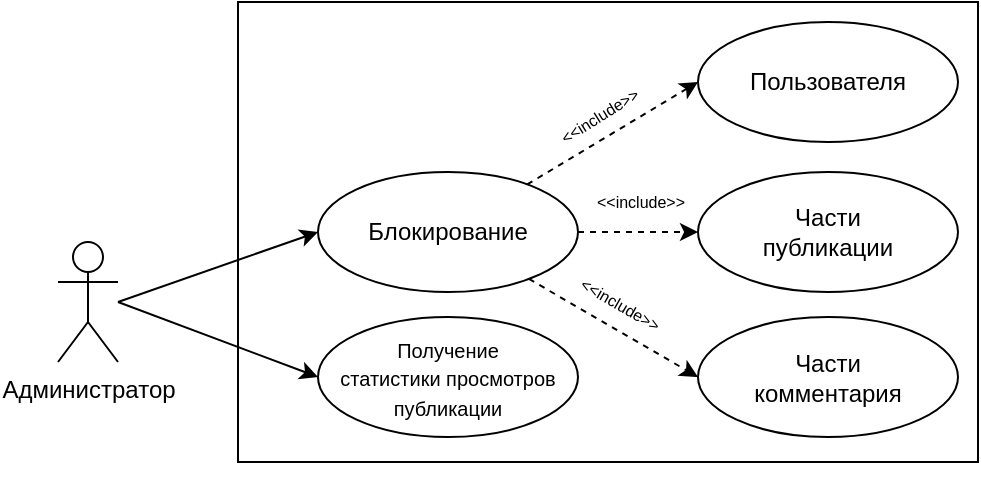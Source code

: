 <mxfile version="17.5.0" type="device"><diagram id="H-8z4OlkhF_wCeZtpTB0" name="Page-1"><mxGraphModel dx="677" dy="364" grid="1" gridSize="10" guides="1" tooltips="1" connect="1" arrows="1" fold="1" page="1" pageScale="1" pageWidth="827" pageHeight="1169" math="0" shadow="0"><root><mxCell id="0"/><mxCell id="1" parent="0"/><mxCell id="63xGrOU_ur3p0MeVGk-b-1" value="" style="rounded=0;whiteSpace=wrap;html=1;fillColor=none;" parent="1" vertex="1"><mxGeometry x="410" y="340" width="370" height="230" as="geometry"/></mxCell><mxCell id="FPxFEz5lPWHS_g3SzW5c-11" style="rounded=0;orthogonalLoop=1;jettySize=auto;html=1;entryX=0;entryY=0.5;entryDx=0;entryDy=0;fontSize=8;dashed=1;" parent="1" target="FPxFEz5lPWHS_g3SzW5c-4" edge="1" source="63xGrOU_ur3p0MeVGk-b-34"><mxGeometry relative="1" as="geometry"><mxPoint x="350" y="490" as="sourcePoint"/></mxGeometry></mxCell><mxCell id="Ya4Q6v1_gPcCcOeGdOgy-6" value="&lt;font style=&quot;font-size: 8px&quot;&gt;&amp;lt;&amp;lt;include&amp;gt;&amp;gt;&lt;/font&gt;" style="edgeLabel;html=1;align=center;verticalAlign=middle;resizable=0;points=[];fontSize=10;rotation=-32;" vertex="1" connectable="0" parent="FPxFEz5lPWHS_g3SzW5c-11"><mxGeometry x="0.338" y="1" relative="1" as="geometry"><mxPoint x="-21" as="offset"/></mxGeometry></mxCell><mxCell id="FPxFEz5lPWHS_g3SzW5c-12" style="edgeStyle=none;rounded=0;orthogonalLoop=1;jettySize=auto;html=1;fontSize=8;entryX=0;entryY=0.5;entryDx=0;entryDy=0;" parent="1" target="FPxFEz5lPWHS_g3SzW5c-5" edge="1"><mxGeometry relative="1" as="geometry"><mxPoint x="350" y="490" as="sourcePoint"/></mxGeometry></mxCell><mxCell id="63xGrOU_ur3p0MeVGk-b-40" style="edgeStyle=none;rounded=0;orthogonalLoop=1;jettySize=auto;html=1;fontSize=8;entryX=0;entryY=0.5;entryDx=0;entryDy=0;" parent="1" target="63xGrOU_ur3p0MeVGk-b-34" edge="1"><mxGeometry relative="1" as="geometry"><mxPoint x="350" y="490" as="sourcePoint"/></mxGeometry></mxCell><mxCell id="FPxFEz5lPWHS_g3SzW5c-1" value="Администратор" style="shape=umlActor;verticalLabelPosition=bottom;verticalAlign=top;html=1;outlineConnect=0;" parent="1" vertex="1"><mxGeometry x="320" y="460" width="30" height="60" as="geometry"/></mxCell><mxCell id="FPxFEz5lPWHS_g3SzW5c-4" value="Пользователя" style="ellipse;whiteSpace=wrap;html=1;" parent="1" vertex="1"><mxGeometry x="640" y="350" width="130" height="60" as="geometry"/></mxCell><mxCell id="FPxFEz5lPWHS_g3SzW5c-5" value="&lt;font style=&quot;font-size: 10px&quot;&gt;Получение&lt;br&gt;статистики просмотров публикации&lt;/font&gt;" style="ellipse;whiteSpace=wrap;html=1;" parent="1" vertex="1"><mxGeometry x="450" y="497.5" width="130" height="60" as="geometry"/></mxCell><mxCell id="Ya4Q6v1_gPcCcOeGdOgy-3" style="rounded=0;orthogonalLoop=1;jettySize=auto;html=1;dashed=1;" edge="1" parent="1" source="63xGrOU_ur3p0MeVGk-b-34" target="Ya4Q6v1_gPcCcOeGdOgy-1"><mxGeometry relative="1" as="geometry"/></mxCell><mxCell id="Ya4Q6v1_gPcCcOeGdOgy-7" value="&amp;lt;&amp;lt;include&amp;gt;&amp;gt;" style="edgeLabel;html=1;align=center;verticalAlign=middle;resizable=0;points=[];fontSize=8;" vertex="1" connectable="0" parent="Ya4Q6v1_gPcCcOeGdOgy-3"><mxGeometry x="0.481" y="-1" relative="1" as="geometry"><mxPoint x="-14" y="-16" as="offset"/></mxGeometry></mxCell><mxCell id="Ya4Q6v1_gPcCcOeGdOgy-5" style="edgeStyle=none;rounded=0;orthogonalLoop=1;jettySize=auto;html=1;dashed=1;entryX=0;entryY=0.5;entryDx=0;entryDy=0;" edge="1" parent="1" source="63xGrOU_ur3p0MeVGk-b-34" target="Ya4Q6v1_gPcCcOeGdOgy-2"><mxGeometry relative="1" as="geometry"/></mxCell><mxCell id="Ya4Q6v1_gPcCcOeGdOgy-8" value="&amp;lt;&amp;lt;include&amp;gt;&amp;gt;" style="edgeLabel;html=1;align=center;verticalAlign=middle;resizable=0;points=[];fontSize=8;rotation=30;" vertex="1" connectable="0" parent="Ya4Q6v1_gPcCcOeGdOgy-5"><mxGeometry x="0.336" y="-1" relative="1" as="geometry"><mxPoint x="-11" y="-22" as="offset"/></mxGeometry></mxCell><mxCell id="63xGrOU_ur3p0MeVGk-b-34" value="Блокирование" style="ellipse;whiteSpace=wrap;html=1;" parent="1" vertex="1"><mxGeometry x="450" y="425" width="130" height="60" as="geometry"/></mxCell><mxCell id="63xGrOU_ur3p0MeVGk-b-35" style="edgeStyle=none;rounded=0;orthogonalLoop=1;jettySize=auto;html=1;exitX=0.5;exitY=1;exitDx=0;exitDy=0;dashed=1;fontSize=8;" parent="1" source="63xGrOU_ur3p0MeVGk-b-1" target="63xGrOU_ur3p0MeVGk-b-1" edge="1"><mxGeometry relative="1" as="geometry"/></mxCell><mxCell id="Ya4Q6v1_gPcCcOeGdOgy-1" value="&lt;div&gt;Части&lt;/div&gt;&lt;div&gt;публикации&lt;/div&gt;" style="ellipse;whiteSpace=wrap;html=1;" vertex="1" parent="1"><mxGeometry x="640" y="425" width="130" height="60" as="geometry"/></mxCell><mxCell id="Ya4Q6v1_gPcCcOeGdOgy-2" value="&lt;div&gt;Части&lt;/div&gt;&lt;div&gt;комментария&lt;/div&gt;" style="ellipse;whiteSpace=wrap;html=1;" vertex="1" parent="1"><mxGeometry x="640" y="497.5" width="130" height="60" as="geometry"/></mxCell></root></mxGraphModel></diagram></mxfile>